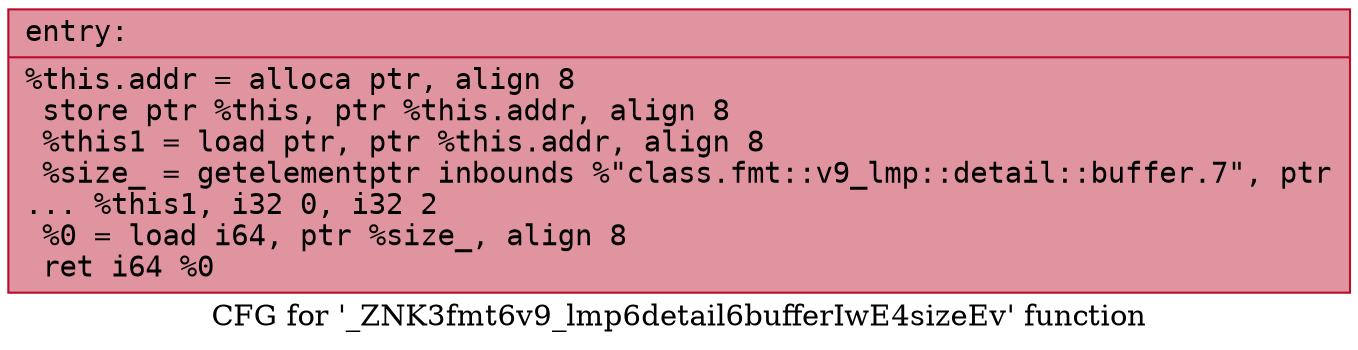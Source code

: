 digraph "CFG for '_ZNK3fmt6v9_lmp6detail6bufferIwE4sizeEv' function" {
	label="CFG for '_ZNK3fmt6v9_lmp6detail6bufferIwE4sizeEv' function";

	Node0x55fec3733a60 [shape=record,color="#b70d28ff", style=filled, fillcolor="#b70d2870" fontname="Courier",label="{entry:\l|  %this.addr = alloca ptr, align 8\l  store ptr %this, ptr %this.addr, align 8\l  %this1 = load ptr, ptr %this.addr, align 8\l  %size_ = getelementptr inbounds %\"class.fmt::v9_lmp::detail::buffer.7\", ptr\l... %this1, i32 0, i32 2\l  %0 = load i64, ptr %size_, align 8\l  ret i64 %0\l}"];
}
